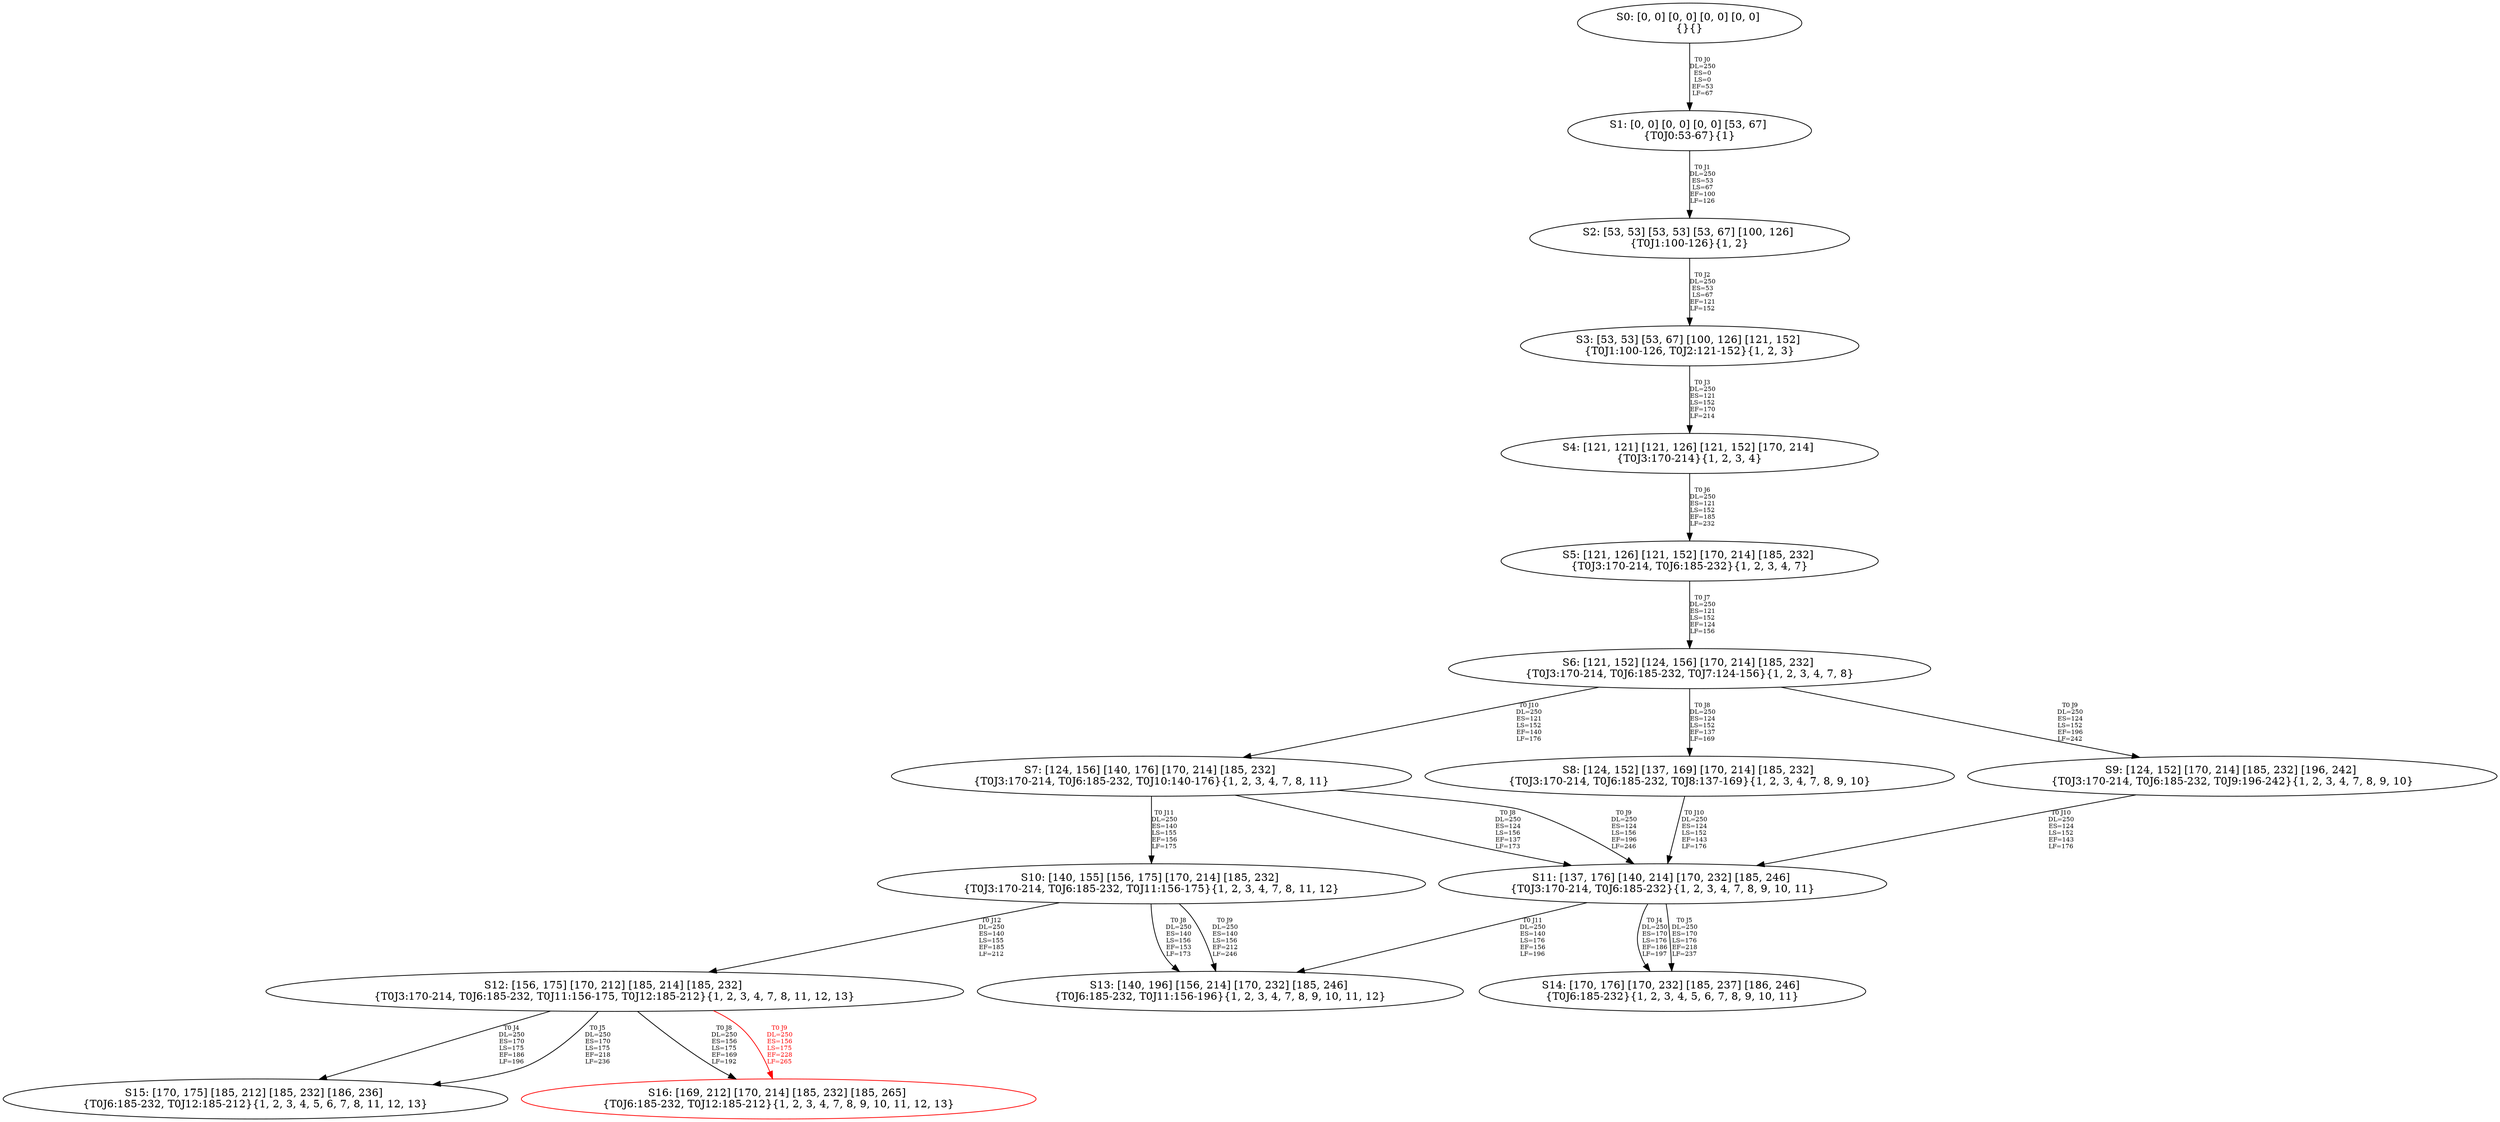 digraph {
	S0[label="S0: [0, 0] [0, 0] [0, 0] [0, 0] \n{}{}"];
	S1[label="S1: [0, 0] [0, 0] [0, 0] [53, 67] \n{T0J0:53-67}{1}"];
	S2[label="S2: [53, 53] [53, 53] [53, 67] [100, 126] \n{T0J1:100-126}{1, 2}"];
	S3[label="S3: [53, 53] [53, 67] [100, 126] [121, 152] \n{T0J1:100-126, T0J2:121-152}{1, 2, 3}"];
	S4[label="S4: [121, 121] [121, 126] [121, 152] [170, 214] \n{T0J3:170-214}{1, 2, 3, 4}"];
	S5[label="S5: [121, 126] [121, 152] [170, 214] [185, 232] \n{T0J3:170-214, T0J6:185-232}{1, 2, 3, 4, 7}"];
	S6[label="S6: [121, 152] [124, 156] [170, 214] [185, 232] \n{T0J3:170-214, T0J6:185-232, T0J7:124-156}{1, 2, 3, 4, 7, 8}"];
	S7[label="S7: [124, 156] [140, 176] [170, 214] [185, 232] \n{T0J3:170-214, T0J6:185-232, T0J10:140-176}{1, 2, 3, 4, 7, 8, 11}"];
	S8[label="S8: [124, 152] [137, 169] [170, 214] [185, 232] \n{T0J3:170-214, T0J6:185-232, T0J8:137-169}{1, 2, 3, 4, 7, 8, 9, 10}"];
	S9[label="S9: [124, 152] [170, 214] [185, 232] [196, 242] \n{T0J3:170-214, T0J6:185-232, T0J9:196-242}{1, 2, 3, 4, 7, 8, 9, 10}"];
	S10[label="S10: [140, 155] [156, 175] [170, 214] [185, 232] \n{T0J3:170-214, T0J6:185-232, T0J11:156-175}{1, 2, 3, 4, 7, 8, 11, 12}"];
	S11[label="S11: [137, 176] [140, 214] [170, 232] [185, 246] \n{T0J3:170-214, T0J6:185-232}{1, 2, 3, 4, 7, 8, 9, 10, 11}"];
	S12[label="S12: [156, 175] [170, 212] [185, 214] [185, 232] \n{T0J3:170-214, T0J6:185-232, T0J11:156-175, T0J12:185-212}{1, 2, 3, 4, 7, 8, 11, 12, 13}"];
	S13[label="S13: [140, 196] [156, 214] [170, 232] [185, 246] \n{T0J6:185-232, T0J11:156-196}{1, 2, 3, 4, 7, 8, 9, 10, 11, 12}"];
	S14[label="S14: [170, 176] [170, 232] [185, 237] [186, 246] \n{T0J6:185-232}{1, 2, 3, 4, 5, 6, 7, 8, 9, 10, 11}"];
	S15[label="S15: [170, 175] [185, 212] [185, 232] [186, 236] \n{T0J6:185-232, T0J12:185-212}{1, 2, 3, 4, 5, 6, 7, 8, 11, 12, 13}"];
	S16[label="S16: [169, 212] [170, 214] [185, 232] [185, 265] \n{T0J6:185-232, T0J12:185-212}{1, 2, 3, 4, 7, 8, 9, 10, 11, 12, 13}"];
	S0 -> S1[label="T0 J0\nDL=250\nES=0\nLS=0\nEF=53\nLF=67",fontsize=8];
	S1 -> S2[label="T0 J1\nDL=250\nES=53\nLS=67\nEF=100\nLF=126",fontsize=8];
	S2 -> S3[label="T0 J2\nDL=250\nES=53\nLS=67\nEF=121\nLF=152",fontsize=8];
	S3 -> S4[label="T0 J3\nDL=250\nES=121\nLS=152\nEF=170\nLF=214",fontsize=8];
	S4 -> S5[label="T0 J6\nDL=250\nES=121\nLS=152\nEF=185\nLF=232",fontsize=8];
	S5 -> S6[label="T0 J7\nDL=250\nES=121\nLS=152\nEF=124\nLF=156",fontsize=8];
	S6 -> S8[label="T0 J8\nDL=250\nES=124\nLS=152\nEF=137\nLF=169",fontsize=8];
	S6 -> S9[label="T0 J9\nDL=250\nES=124\nLS=152\nEF=196\nLF=242",fontsize=8];
	S6 -> S7[label="T0 J10\nDL=250\nES=121\nLS=152\nEF=140\nLF=176",fontsize=8];
	S7 -> S11[label="T0 J8\nDL=250\nES=124\nLS=156\nEF=137\nLF=173",fontsize=8];
	S7 -> S11[label="T0 J9\nDL=250\nES=124\nLS=156\nEF=196\nLF=246",fontsize=8];
	S7 -> S10[label="T0 J11\nDL=250\nES=140\nLS=155\nEF=156\nLF=175",fontsize=8];
	S8 -> S11[label="T0 J10\nDL=250\nES=124\nLS=152\nEF=143\nLF=176",fontsize=8];
	S9 -> S11[label="T0 J10\nDL=250\nES=124\nLS=152\nEF=143\nLF=176",fontsize=8];
	S10 -> S13[label="T0 J8\nDL=250\nES=140\nLS=156\nEF=153\nLF=173",fontsize=8];
	S10 -> S13[label="T0 J9\nDL=250\nES=140\nLS=156\nEF=212\nLF=246",fontsize=8];
	S10 -> S12[label="T0 J12\nDL=250\nES=140\nLS=155\nEF=185\nLF=212",fontsize=8];
	S11 -> S14[label="T0 J4\nDL=250\nES=170\nLS=176\nEF=186\nLF=197",fontsize=8];
	S11 -> S14[label="T0 J5\nDL=250\nES=170\nLS=176\nEF=218\nLF=237",fontsize=8];
	S11 -> S13[label="T0 J11\nDL=250\nES=140\nLS=176\nEF=156\nLF=196",fontsize=8];
	S12 -> S15[label="T0 J4\nDL=250\nES=170\nLS=175\nEF=186\nLF=196",fontsize=8];
	S12 -> S15[label="T0 J5\nDL=250\nES=170\nLS=175\nEF=218\nLF=236",fontsize=8];
	S12 -> S16[label="T0 J8\nDL=250\nES=156\nLS=175\nEF=169\nLF=192",fontsize=8];
	S12 -> S16[label="T0 J9\nDL=250\nES=156\nLS=175\nEF=228\nLF=265",color=Red,fontcolor=Red,fontsize=8];
S16[color=Red];
}
